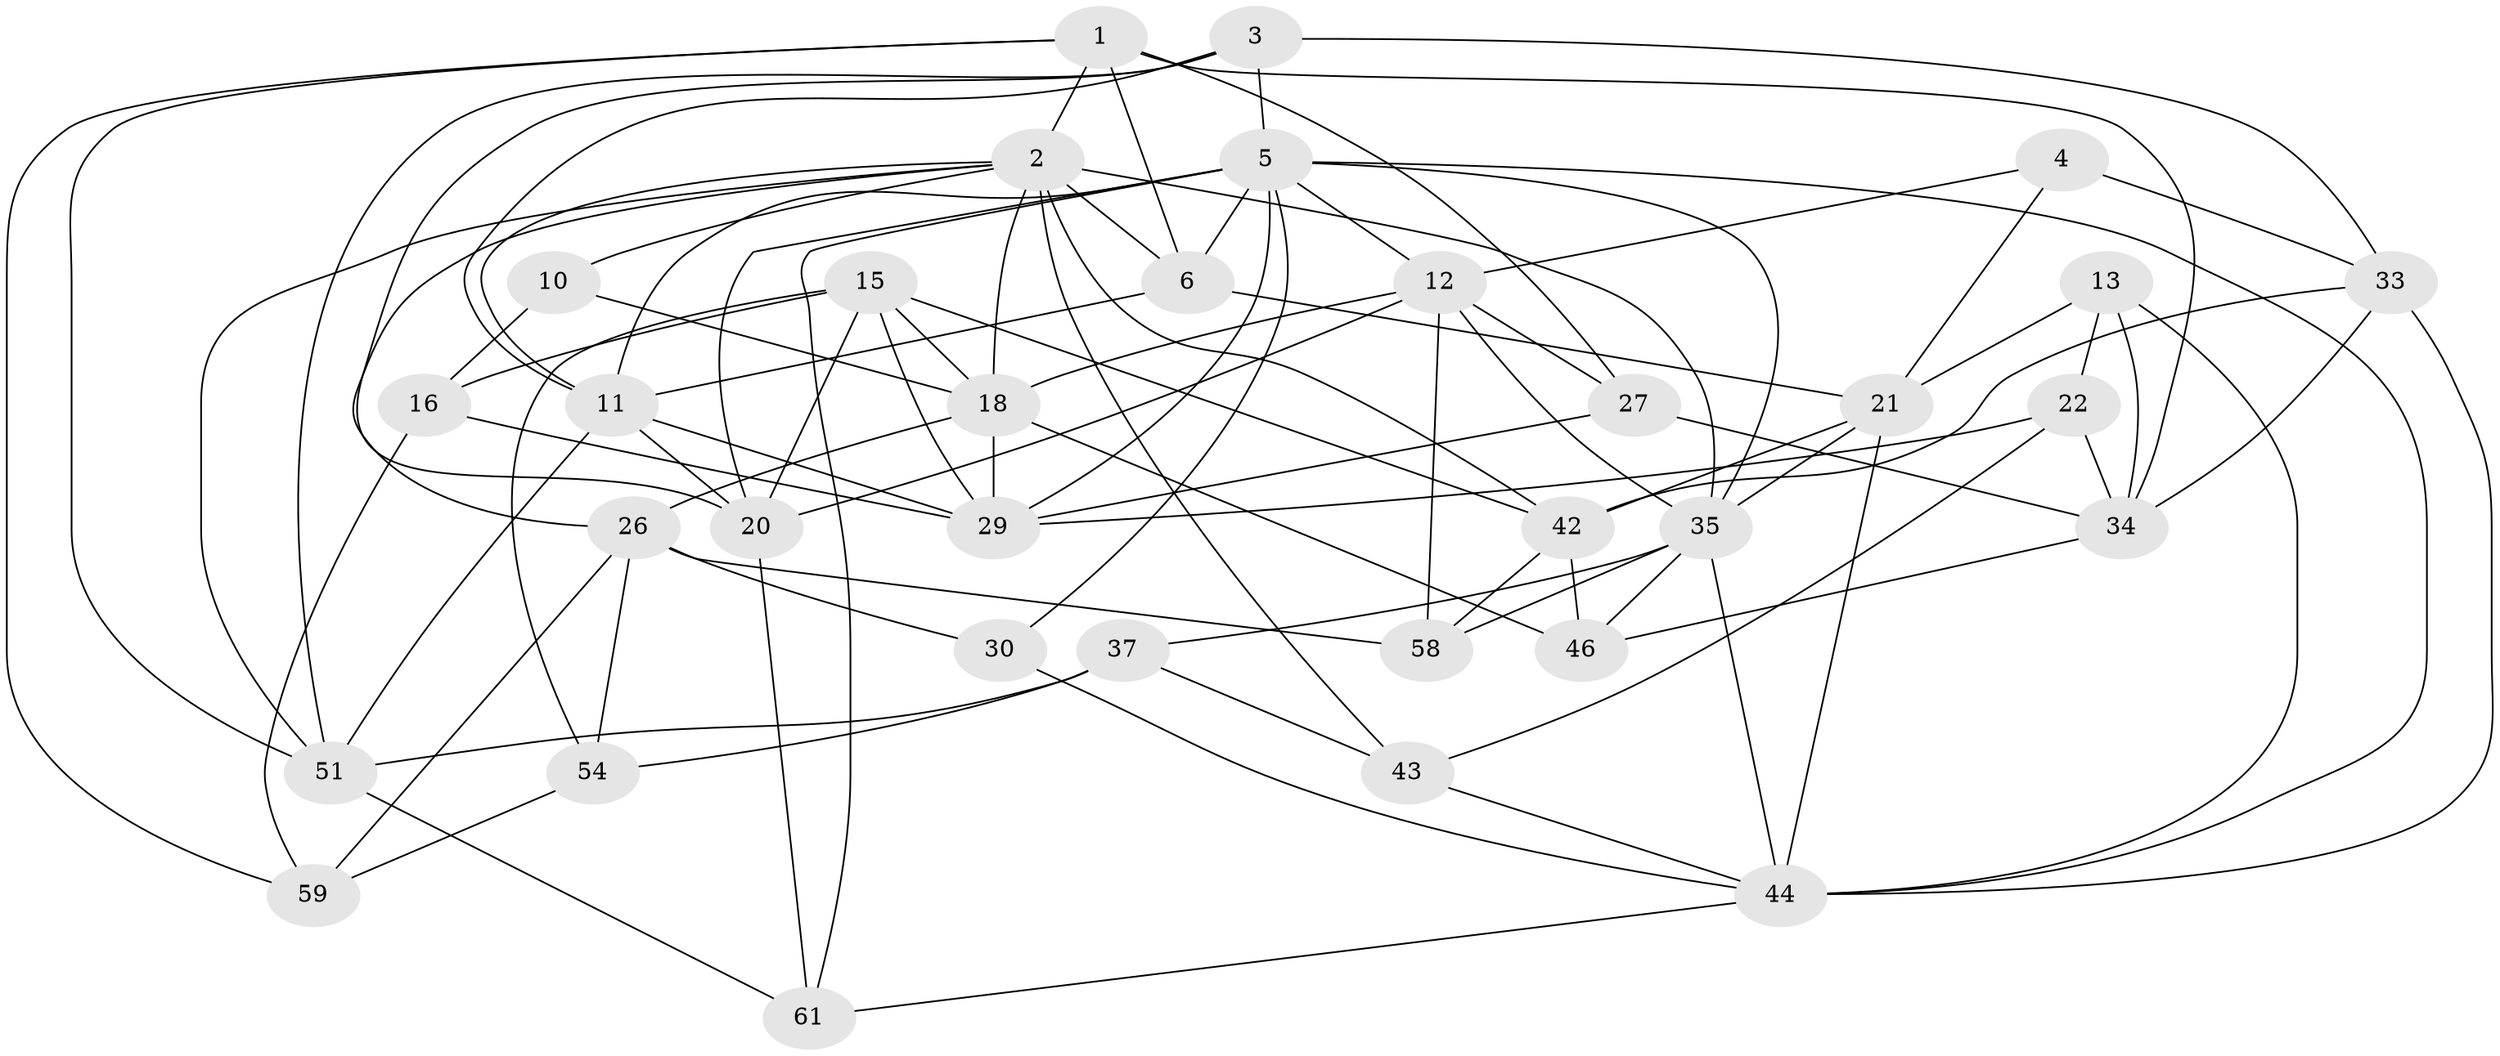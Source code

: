 // original degree distribution, {4: 1.0}
// Generated by graph-tools (version 1.1) at 2025/16/03/09/25 04:16:20]
// undirected, 33 vertices, 90 edges
graph export_dot {
graph [start="1"]
  node [color=gray90,style=filled];
  1 [super="+23"];
  2 [super="+7+8+36"];
  3 [super="+19"];
  4;
  5 [super="+31+53"];
  6 [super="+9"];
  10;
  11 [super="+25"];
  12 [super="+41+55"];
  13;
  15 [super="+64"];
  16;
  18 [super="+24+40+60"];
  20 [super="+28"];
  21 [super="+39"];
  22;
  26 [super="+38"];
  27;
  29 [super="+66+56"];
  30;
  33 [super="+45"];
  34 [super="+62"];
  35 [super="+57+49"];
  37;
  42 [super="+63"];
  43;
  44 [super="+47+48"];
  46;
  51 [super="+52"];
  54;
  58;
  59;
  61;
  1 -- 34;
  1 -- 27;
  1 -- 59;
  1 -- 51;
  1 -- 6;
  1 -- 2;
  2 -- 42;
  2 -- 18;
  2 -- 6 [weight=3];
  2 -- 26;
  2 -- 43;
  2 -- 35;
  2 -- 51;
  2 -- 11;
  2 -- 10;
  3 -- 20;
  3 -- 5 [weight=2];
  3 -- 51;
  3 -- 11;
  3 -- 33;
  4 -- 33 [weight=2];
  4 -- 12;
  4 -- 21;
  5 -- 30 [weight=2];
  5 -- 61;
  5 -- 12;
  5 -- 29;
  5 -- 35;
  5 -- 20;
  5 -- 44;
  5 -- 11;
  5 -- 6;
  6 -- 21;
  6 -- 11 [weight=2];
  10 -- 16;
  10 -- 18 [weight=2];
  11 -- 51;
  11 -- 20;
  11 -- 29;
  12 -- 18 [weight=2];
  12 -- 58;
  12 -- 27;
  12 -- 20;
  12 -- 35;
  13 -- 34;
  13 -- 22;
  13 -- 44;
  13 -- 21;
  15 -- 20;
  15 -- 16;
  15 -- 54;
  15 -- 42;
  15 -- 18;
  15 -- 29;
  16 -- 59;
  16 -- 29;
  18 -- 26;
  18 -- 46;
  18 -- 29 [weight=2];
  20 -- 61;
  21 -- 42;
  21 -- 35;
  21 -- 44;
  22 -- 43;
  22 -- 29;
  22 -- 34;
  26 -- 58;
  26 -- 59;
  26 -- 54;
  26 -- 30;
  27 -- 29;
  27 -- 34;
  30 -- 44;
  33 -- 34;
  33 -- 42;
  33 -- 44;
  34 -- 46;
  35 -- 58;
  35 -- 37;
  35 -- 44;
  35 -- 46;
  37 -- 54;
  37 -- 43;
  37 -- 51;
  42 -- 46;
  42 -- 58;
  43 -- 44;
  44 -- 61;
  51 -- 61;
  54 -- 59;
}

